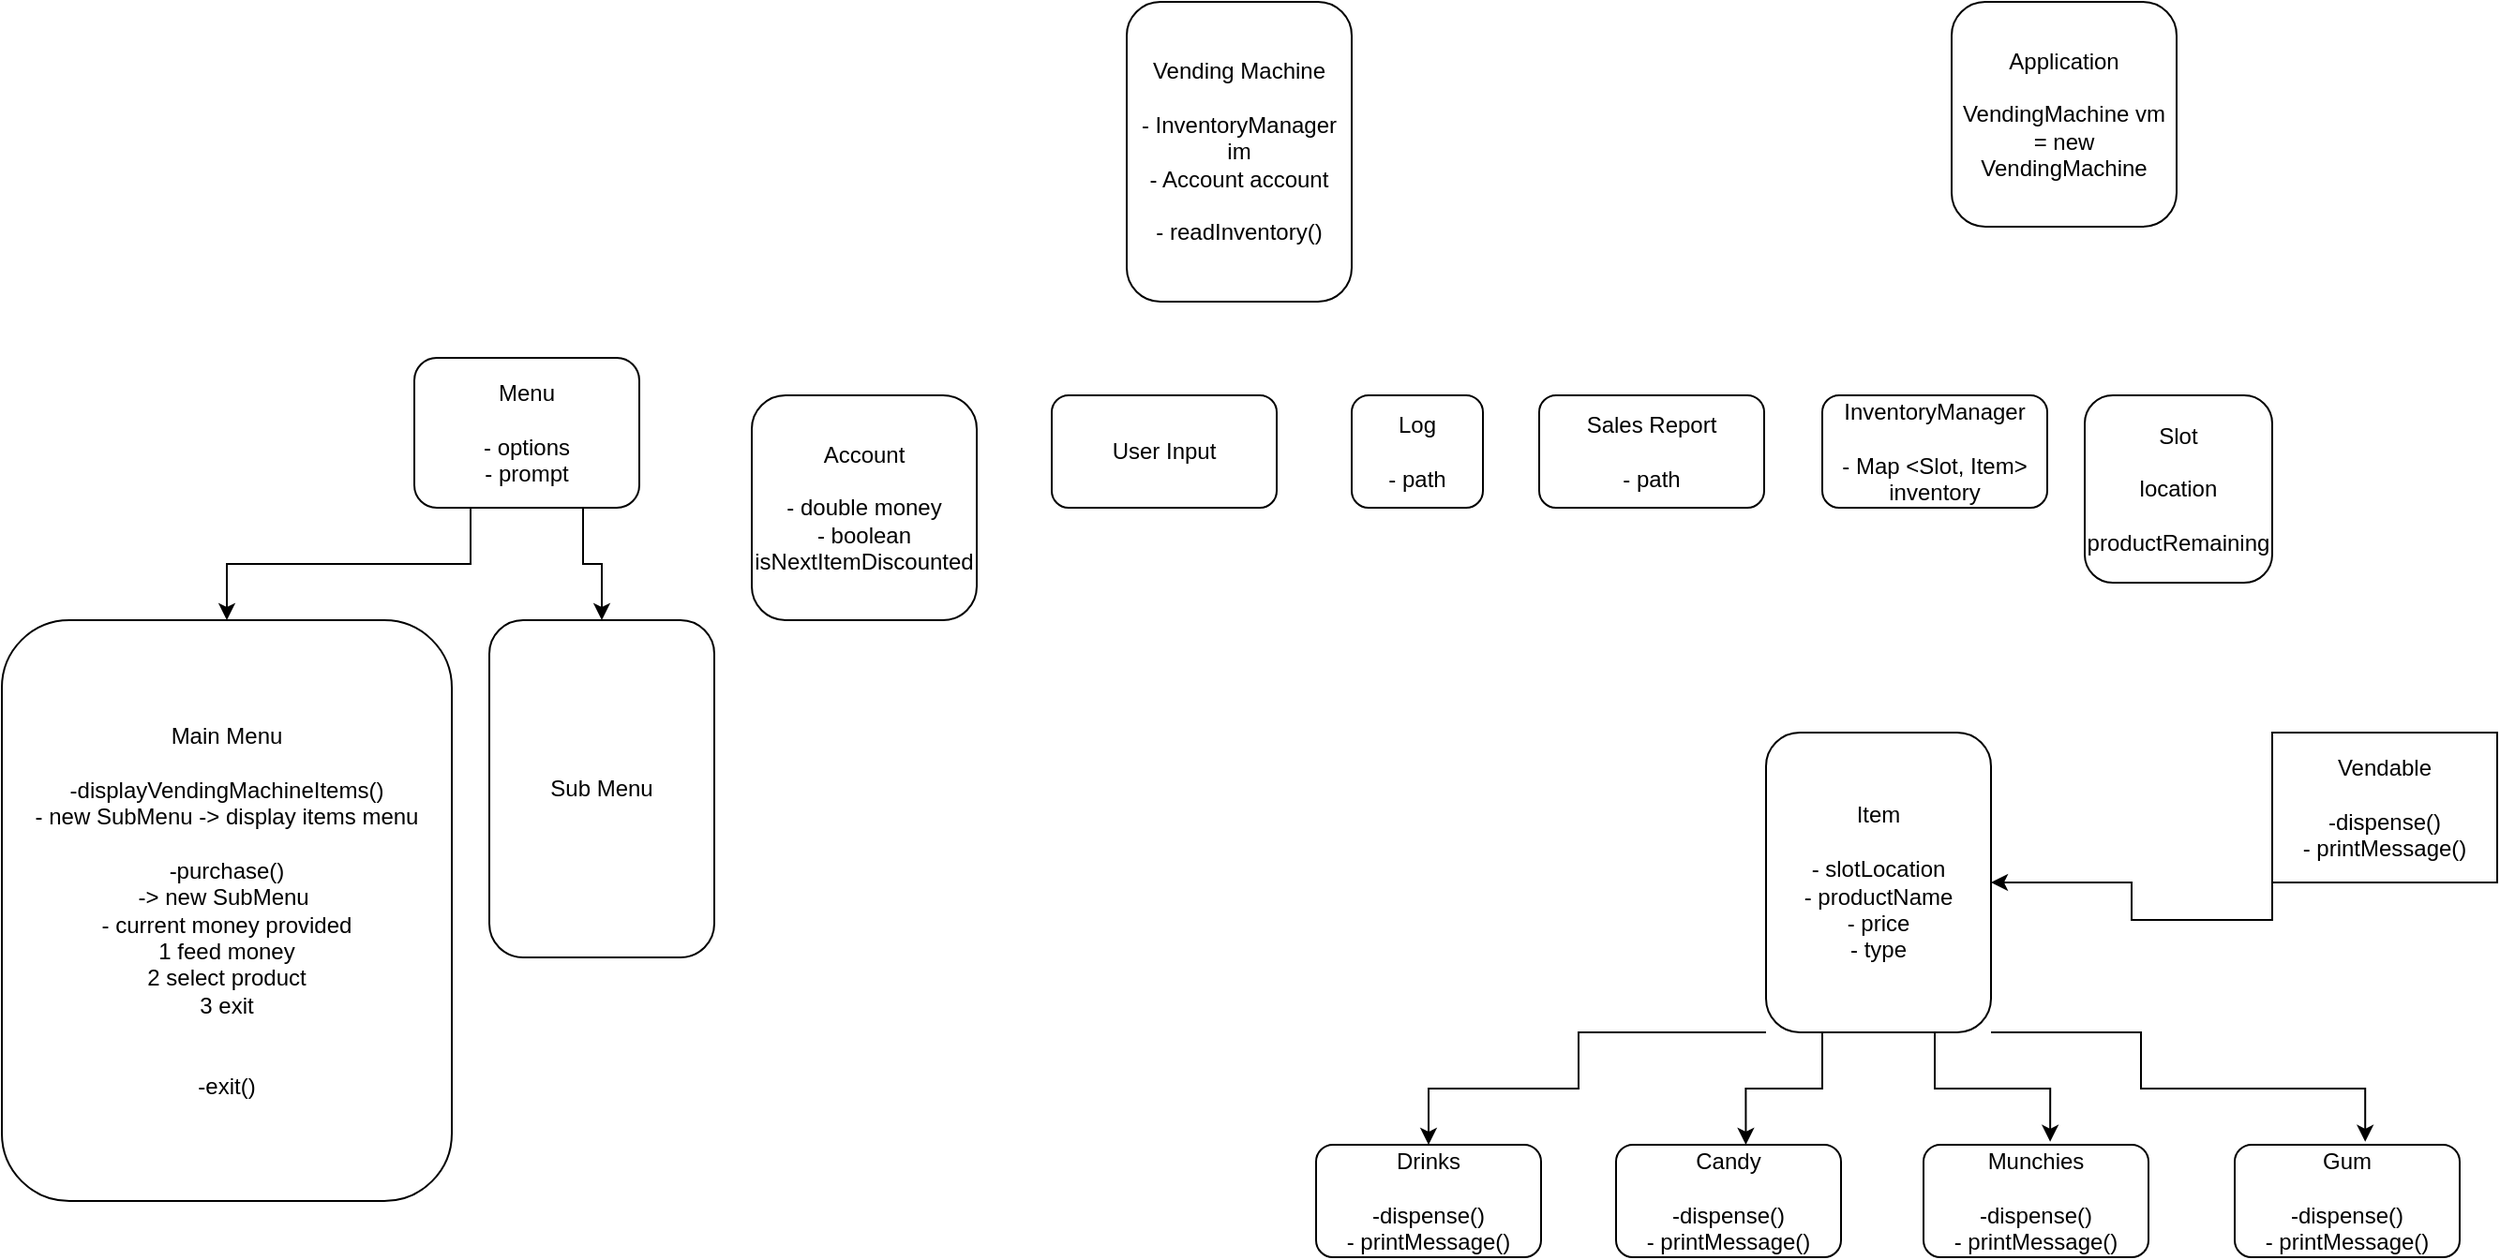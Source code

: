 <mxfile version="21.6.5" type="device">
  <diagram name="Página-1" id="j4MyuSTUqzS9JhO4PkNh">
    <mxGraphModel dx="1819" dy="683" grid="1" gridSize="10" guides="1" tooltips="1" connect="1" arrows="1" fold="1" page="1" pageScale="1" pageWidth="827" pageHeight="1169" math="0" shadow="0">
      <root>
        <mxCell id="0" />
        <mxCell id="1" parent="0" />
        <mxCell id="wYNwhof-NDOQxbOPOiFX-18" style="edgeStyle=orthogonalEdgeStyle;rounded=0;orthogonalLoop=1;jettySize=auto;html=1;exitX=0.25;exitY=1;exitDx=0;exitDy=0;" edge="1" parent="1" source="wYNwhof-NDOQxbOPOiFX-1" target="wYNwhof-NDOQxbOPOiFX-17">
          <mxGeometry relative="1" as="geometry" />
        </mxCell>
        <mxCell id="wYNwhof-NDOQxbOPOiFX-19" style="edgeStyle=orthogonalEdgeStyle;rounded=0;orthogonalLoop=1;jettySize=auto;html=1;exitX=0.75;exitY=1;exitDx=0;exitDy=0;entryX=0.5;entryY=0;entryDx=0;entryDy=0;" edge="1" parent="1" source="wYNwhof-NDOQxbOPOiFX-1" target="wYNwhof-NDOQxbOPOiFX-2">
          <mxGeometry relative="1" as="geometry" />
        </mxCell>
        <mxCell id="wYNwhof-NDOQxbOPOiFX-1" value="Menu&lt;br&gt;&lt;br&gt;- options&lt;br style=&quot;border-color: var(--border-color);&quot;&gt;- prompt" style="rounded=1;whiteSpace=wrap;html=1;" vertex="1" parent="1">
          <mxGeometry x="130" y="200" width="120" height="80" as="geometry" />
        </mxCell>
        <mxCell id="wYNwhof-NDOQxbOPOiFX-2" value="Sub Menu" style="rounded=1;whiteSpace=wrap;html=1;" vertex="1" parent="1">
          <mxGeometry x="170" y="340" width="120" height="180" as="geometry" />
        </mxCell>
        <mxCell id="wYNwhof-NDOQxbOPOiFX-15" style="edgeStyle=orthogonalEdgeStyle;rounded=0;orthogonalLoop=1;jettySize=auto;html=1;exitX=0;exitY=1;exitDx=0;exitDy=0;entryX=1;entryY=0.5;entryDx=0;entryDy=0;" edge="1" parent="1" source="wYNwhof-NDOQxbOPOiFX-3" target="wYNwhof-NDOQxbOPOiFX-9">
          <mxGeometry relative="1" as="geometry" />
        </mxCell>
        <mxCell id="wYNwhof-NDOQxbOPOiFX-3" value="Vendable&lt;br&gt;&lt;br&gt;-dispense()&lt;br&gt;- printMessage()" style="rounded=0;whiteSpace=wrap;html=1;" vertex="1" parent="1">
          <mxGeometry x="1121" y="400" width="120" height="80" as="geometry" />
        </mxCell>
        <mxCell id="wYNwhof-NDOQxbOPOiFX-4" value="User Input" style="rounded=1;whiteSpace=wrap;html=1;" vertex="1" parent="1">
          <mxGeometry x="470" y="220" width="120" height="60" as="geometry" />
        </mxCell>
        <mxCell id="wYNwhof-NDOQxbOPOiFX-5" value="Drinks&lt;br&gt;&lt;br&gt;-dispense()&lt;br&gt;- printMessage()" style="rounded=1;whiteSpace=wrap;html=1;" vertex="1" parent="1">
          <mxGeometry x="611" y="620" width="120" height="60" as="geometry" />
        </mxCell>
        <mxCell id="wYNwhof-NDOQxbOPOiFX-6" value="Candy&lt;br&gt;&lt;br&gt;-dispense()&lt;br style=&quot;border-color: var(--border-color);&quot;&gt;- printMessage()" style="rounded=1;whiteSpace=wrap;html=1;" vertex="1" parent="1">
          <mxGeometry x="771" y="620" width="120" height="60" as="geometry" />
        </mxCell>
        <mxCell id="wYNwhof-NDOQxbOPOiFX-7" value="Gum&lt;br&gt;&lt;br&gt;-dispense()&lt;br style=&quot;border-color: var(--border-color);&quot;&gt;- printMessage()" style="rounded=1;whiteSpace=wrap;html=1;" vertex="1" parent="1">
          <mxGeometry x="1101" y="620" width="120" height="60" as="geometry" />
        </mxCell>
        <mxCell id="wYNwhof-NDOQxbOPOiFX-8" value="Munchies&lt;br&gt;&lt;br&gt;-dispense()&lt;br style=&quot;border-color: var(--border-color);&quot;&gt;- printMessage()" style="rounded=1;whiteSpace=wrap;html=1;" vertex="1" parent="1">
          <mxGeometry x="935" y="620" width="120" height="60" as="geometry" />
        </mxCell>
        <mxCell id="wYNwhof-NDOQxbOPOiFX-11" style="edgeStyle=orthogonalEdgeStyle;rounded=0;orthogonalLoop=1;jettySize=auto;html=1;exitX=0;exitY=1;exitDx=0;exitDy=0;" edge="1" parent="1" source="wYNwhof-NDOQxbOPOiFX-9" target="wYNwhof-NDOQxbOPOiFX-5">
          <mxGeometry relative="1" as="geometry">
            <Array as="points">
              <mxPoint x="751" y="560" />
              <mxPoint x="751" y="590" />
              <mxPoint x="671" y="590" />
            </Array>
          </mxGeometry>
        </mxCell>
        <mxCell id="wYNwhof-NDOQxbOPOiFX-12" style="edgeStyle=orthogonalEdgeStyle;rounded=0;orthogonalLoop=1;jettySize=auto;html=1;exitX=0.25;exitY=1;exitDx=0;exitDy=0;entryX=0.577;entryY=0;entryDx=0;entryDy=0;entryPerimeter=0;" edge="1" parent="1" source="wYNwhof-NDOQxbOPOiFX-9" target="wYNwhof-NDOQxbOPOiFX-6">
          <mxGeometry relative="1" as="geometry" />
        </mxCell>
        <mxCell id="wYNwhof-NDOQxbOPOiFX-13" style="edgeStyle=orthogonalEdgeStyle;rounded=0;orthogonalLoop=1;jettySize=auto;html=1;exitX=0.75;exitY=1;exitDx=0;exitDy=0;entryX=0.563;entryY=-0.027;entryDx=0;entryDy=0;entryPerimeter=0;" edge="1" parent="1" source="wYNwhof-NDOQxbOPOiFX-9" target="wYNwhof-NDOQxbOPOiFX-8">
          <mxGeometry relative="1" as="geometry" />
        </mxCell>
        <mxCell id="wYNwhof-NDOQxbOPOiFX-14" style="edgeStyle=orthogonalEdgeStyle;rounded=0;orthogonalLoop=1;jettySize=auto;html=1;exitX=1;exitY=1;exitDx=0;exitDy=0;entryX=0.58;entryY=-0.027;entryDx=0;entryDy=0;entryPerimeter=0;" edge="1" parent="1" source="wYNwhof-NDOQxbOPOiFX-9" target="wYNwhof-NDOQxbOPOiFX-7">
          <mxGeometry relative="1" as="geometry">
            <Array as="points">
              <mxPoint x="1051" y="560" />
              <mxPoint x="1051" y="590" />
              <mxPoint x="1171" y="590" />
            </Array>
          </mxGeometry>
        </mxCell>
        <mxCell id="wYNwhof-NDOQxbOPOiFX-9" value="Item&lt;br&gt;&lt;br&gt;- slotLocation&lt;br&gt;- productName&lt;br&gt;- price&lt;br&gt;- type" style="rounded=1;whiteSpace=wrap;html=1;" vertex="1" parent="1">
          <mxGeometry x="851" y="400" width="120" height="160" as="geometry" />
        </mxCell>
        <mxCell id="wYNwhof-NDOQxbOPOiFX-17" value="Main Menu&lt;br&gt;&lt;br&gt;-displayVendingMachineItems()&lt;br&gt;- new SubMenu -&amp;gt; display items menu&lt;br&gt;&lt;br&gt;-purchase()&lt;br&gt;-&amp;gt; new SubMenu&amp;nbsp;&lt;br&gt;- current money provided&lt;br&gt;1 feed money&lt;br&gt;2 select product&lt;br&gt;3 exit&lt;br&gt;&lt;br&gt;&lt;br&gt;-exit()" style="rounded=1;whiteSpace=wrap;html=1;" vertex="1" parent="1">
          <mxGeometry x="-90" y="340" width="240" height="310" as="geometry" />
        </mxCell>
        <mxCell id="wYNwhof-NDOQxbOPOiFX-20" value="Vending Machine&lt;br&gt;&lt;br&gt;- InventoryManager im&lt;br&gt;- Account account&lt;br&gt;&lt;br&gt;- readInventory()" style="rounded=1;whiteSpace=wrap;html=1;" vertex="1" parent="1">
          <mxGeometry x="510" y="10" width="120" height="160" as="geometry" />
        </mxCell>
        <mxCell id="wYNwhof-NDOQxbOPOiFX-21" value="Application&lt;br&gt;&lt;br&gt;VendingMachine vm = new VendingMachine" style="rounded=1;whiteSpace=wrap;html=1;" vertex="1" parent="1">
          <mxGeometry x="950" y="10" width="120" height="120" as="geometry" />
        </mxCell>
        <mxCell id="wYNwhof-NDOQxbOPOiFX-23" value="Slot&lt;br&gt;&lt;br&gt;location&lt;br&gt;&lt;br&gt;productRemaining" style="rounded=1;whiteSpace=wrap;html=1;" vertex="1" parent="1">
          <mxGeometry x="1021" y="220" width="100" height="100" as="geometry" />
        </mxCell>
        <mxCell id="wYNwhof-NDOQxbOPOiFX-24" value="Log&lt;br&gt;&lt;br&gt;- path" style="rounded=1;whiteSpace=wrap;html=1;" vertex="1" parent="1">
          <mxGeometry x="630" y="220" width="70" height="60" as="geometry" />
        </mxCell>
        <mxCell id="wYNwhof-NDOQxbOPOiFX-25" value="Account&lt;br&gt;&lt;br&gt;- double money&lt;br&gt;- boolean isNextItemDiscounted" style="rounded=1;whiteSpace=wrap;html=1;" vertex="1" parent="1">
          <mxGeometry x="310" y="220" width="120" height="120" as="geometry" />
        </mxCell>
        <mxCell id="wYNwhof-NDOQxbOPOiFX-26" value="InventoryManager&lt;br&gt;&lt;br&gt;- Map &amp;lt;Slot, Item&amp;gt; inventory" style="rounded=1;whiteSpace=wrap;html=1;" vertex="1" parent="1">
          <mxGeometry x="881" y="220" width="120" height="60" as="geometry" />
        </mxCell>
        <mxCell id="wYNwhof-NDOQxbOPOiFX-27" value="Sales Report&lt;br&gt;&lt;br&gt;- path" style="rounded=1;whiteSpace=wrap;html=1;" vertex="1" parent="1">
          <mxGeometry x="730" y="220" width="120" height="60" as="geometry" />
        </mxCell>
      </root>
    </mxGraphModel>
  </diagram>
</mxfile>
